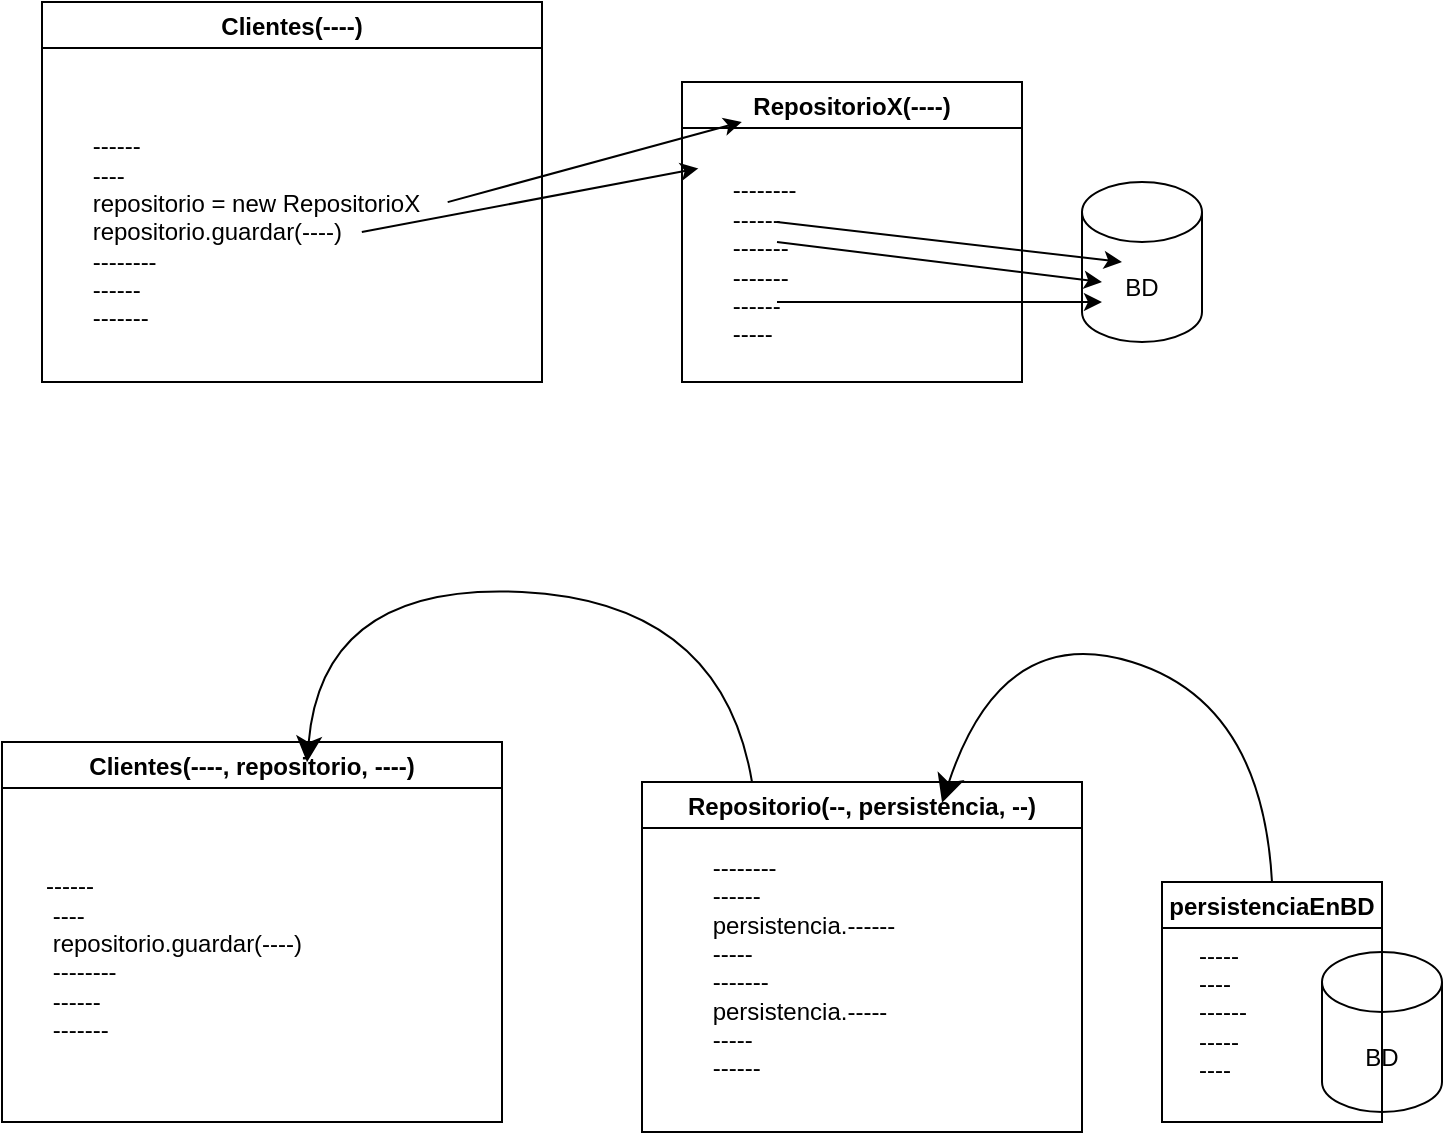 <mxfile version="17.4.2" type="device"><diagram id="sEb-FvbSFJvshFKZeRXC" name="Página-1"><mxGraphModel dx="1102" dy="827" grid="1" gridSize="10" guides="1" tooltips="1" connect="1" arrows="1" fold="1" page="1" pageScale="1" pageWidth="827" pageHeight="1169" math="0" shadow="0"><root><mxCell id="0"/><mxCell id="1" parent="0"/><mxCell id="HCdceqryUH6gBXA9QoZC-5" value="BD" style="shape=cylinder3;whiteSpace=wrap;html=1;boundedLbl=1;backgroundOutline=1;size=15;" parent="1" vertex="1"><mxGeometry x="630" y="120" width="60" height="80" as="geometry"/></mxCell><mxCell id="HCdceqryUH6gBXA9QoZC-1" value="Clientes(----)" style="swimlane;" parent="1" vertex="1"><mxGeometry x="110" y="30" width="250" height="190" as="geometry"/></mxCell><mxCell id="HCdceqryUH6gBXA9QoZC-2" value="&lt;br&gt;&amp;nbsp; &amp;nbsp; ------&lt;br&gt;&amp;nbsp; &amp;nbsp; ----&lt;br&gt;&amp;nbsp; &amp;nbsp; repositorio = new RepositorioX&lt;br&gt;&lt;div&gt;&amp;nbsp; &amp;nbsp; repositorio.guardar(----)&lt;/div&gt;&lt;div&gt;&amp;nbsp; &amp;nbsp; --------&lt;/div&gt;&lt;div&gt;&amp;nbsp; &amp;nbsp; ------&lt;/div&gt;&lt;div&gt;&amp;nbsp; &amp;nbsp; -------&lt;/div&gt;&lt;div&gt;&lt;br&gt;&lt;/div&gt;" style="text;html=1;align=left;verticalAlign=middle;resizable=0;points=[];autosize=1;strokeColor=none;fillColor=none;" parent="HCdceqryUH6gBXA9QoZC-1" vertex="1"><mxGeometry x="10" y="50" width="190" height="130" as="geometry"/></mxCell><mxCell id="HCdceqryUH6gBXA9QoZC-3" value="RepositorioX(----)" style="swimlane;" parent="1" vertex="1"><mxGeometry x="430" y="70" width="170" height="150" as="geometry"/></mxCell><mxCell id="HCdceqryUH6gBXA9QoZC-4" value="&lt;br&gt;&lt;div&gt;&amp;nbsp; &amp;nbsp; --------&lt;/div&gt;&lt;div&gt;&amp;nbsp; &amp;nbsp; ------&lt;/div&gt;&lt;div&gt;&amp;nbsp; &amp;nbsp; -------&lt;/div&gt;&lt;div&gt;&amp;nbsp; &amp;nbsp; -------&lt;/div&gt;&lt;div&gt;&lt;span&gt;&amp;nbsp; &amp;nbsp; ------&lt;/span&gt;&lt;br&gt;&lt;/div&gt;&lt;div&gt;&amp;nbsp; &amp;nbsp; -----&lt;/div&gt;&lt;div&gt;&lt;br&gt;&lt;/div&gt;" style="text;html=1;align=left;verticalAlign=middle;resizable=0;points=[];autosize=1;strokeColor=none;fillColor=none;" parent="HCdceqryUH6gBXA9QoZC-3" vertex="1"><mxGeometry x="10" y="30" width="60" height="120" as="geometry"/></mxCell><mxCell id="HCdceqryUH6gBXA9QoZC-15" value="" style="endArrow=classic;html=1;rounded=0;exitX=0.625;exitY=0.417;exitDx=0;exitDy=0;exitPerimeter=0;entryX=0.333;entryY=0.5;entryDx=0;entryDy=0;entryPerimeter=0;" parent="HCdceqryUH6gBXA9QoZC-3" source="HCdceqryUH6gBXA9QoZC-4" edge="1"><mxGeometry width="50" height="50" relative="1" as="geometry"><mxPoint x="50" y="79.98" as="sourcePoint"/><mxPoint x="209.98" y="100.02" as="targetPoint"/></mxGeometry></mxCell><mxCell id="HCdceqryUH6gBXA9QoZC-16" value="" style="endArrow=classic;html=1;rounded=0;exitX=0.625;exitY=0.667;exitDx=0;exitDy=0;exitPerimeter=0;entryX=0.333;entryY=0.5;entryDx=0;entryDy=0;entryPerimeter=0;" parent="HCdceqryUH6gBXA9QoZC-3" source="HCdceqryUH6gBXA9QoZC-4" edge="1"><mxGeometry width="50" height="50" relative="1" as="geometry"><mxPoint x="50" y="89.96" as="sourcePoint"/><mxPoint x="209.98" y="110" as="targetPoint"/></mxGeometry></mxCell><mxCell id="HCdceqryUH6gBXA9QoZC-6" value="Clientes(----, repositorio, ----)" style="swimlane;startSize=23;" parent="1" vertex="1"><mxGeometry x="90" y="400" width="250" height="190" as="geometry"/></mxCell><mxCell id="HCdceqryUH6gBXA9QoZC-7" value="&amp;nbsp; &amp;nbsp;------&lt;br&gt;&amp;nbsp; &amp;nbsp; ----&lt;br&gt;&lt;div&gt;&amp;nbsp; &amp;nbsp; repositorio.guardar(----)&lt;/div&gt;&lt;div&gt;&amp;nbsp; &amp;nbsp; --------&lt;/div&gt;&lt;div&gt;&amp;nbsp; &amp;nbsp; ------&lt;/div&gt;&lt;div&gt;&amp;nbsp; &amp;nbsp; -------&lt;/div&gt;&lt;div&gt;&lt;br&gt;&lt;/div&gt;" style="text;html=1;align=left;verticalAlign=middle;resizable=0;points=[];autosize=1;strokeColor=none;fillColor=none;" parent="HCdceqryUH6gBXA9QoZC-6" vertex="1"><mxGeometry x="10" y="65" width="150" height="100" as="geometry"/></mxCell><mxCell id="HCdceqryUH6gBXA9QoZC-8" value="Repositorio(--, persistencia, --)" style="swimlane;" parent="1" vertex="1"><mxGeometry x="410" y="420" width="220" height="175" as="geometry"/></mxCell><mxCell id="HCdceqryUH6gBXA9QoZC-9" value="&lt;span&gt;&amp;nbsp; &amp;nbsp; --------&lt;/span&gt;&lt;br&gt;&lt;div&gt;&amp;nbsp; &amp;nbsp; ------&lt;/div&gt;&lt;div&gt;&amp;nbsp; &amp;nbsp; persistencia.------&lt;/div&gt;&lt;div&gt;&amp;nbsp; &amp;nbsp; -----&lt;/div&gt;&lt;div&gt;&amp;nbsp; &amp;nbsp; -------&lt;/div&gt;&lt;div&gt;&amp;nbsp; &amp;nbsp; persistencia.-----&lt;/div&gt;&lt;div&gt;&amp;nbsp; &amp;nbsp; -----&lt;/div&gt;&lt;div&gt;&amp;nbsp; &amp;nbsp; ------&lt;/div&gt;&lt;div&gt;&lt;br&gt;&lt;/div&gt;" style="text;html=1;align=left;verticalAlign=middle;resizable=0;points=[];autosize=1;strokeColor=none;fillColor=none;" parent="HCdceqryUH6gBXA9QoZC-8" vertex="1"><mxGeometry x="20" y="35" width="120" height="130" as="geometry"/></mxCell><mxCell id="HCdceqryUH6gBXA9QoZC-10" value="BD" style="shape=cylinder3;whiteSpace=wrap;html=1;boundedLbl=1;backgroundOutline=1;size=15;" parent="1" vertex="1"><mxGeometry x="750" y="505" width="60" height="80" as="geometry"/></mxCell><mxCell id="HCdceqryUH6gBXA9QoZC-11" value="persistenciaEnBD" style="swimlane;" parent="1" vertex="1"><mxGeometry x="670" y="470" width="110" height="120" as="geometry"/></mxCell><mxCell id="HCdceqryUH6gBXA9QoZC-23" value="&lt;div style=&quot;text-align: left&quot;&gt;&lt;span&gt;-----&lt;/span&gt;&lt;/div&gt;&lt;div style=&quot;text-align: left&quot;&gt;&lt;span&gt;----&lt;/span&gt;&lt;/div&gt;&lt;div style=&quot;text-align: left&quot;&gt;&lt;span&gt;------&lt;/span&gt;&lt;/div&gt;&lt;div style=&quot;text-align: left&quot;&gt;&lt;span&gt;-----&lt;/span&gt;&lt;/div&gt;&lt;div style=&quot;text-align: left&quot;&gt;&lt;span&gt;----&lt;/span&gt;&lt;/div&gt;" style="text;html=1;align=center;verticalAlign=middle;resizable=0;points=[];autosize=1;strokeColor=none;fillColor=none;" parent="HCdceqryUH6gBXA9QoZC-11" vertex="1"><mxGeometry x="10" y="25" width="40" height="80" as="geometry"/></mxCell><mxCell id="HCdceqryUH6gBXA9QoZC-12" value="" style="endArrow=classic;html=1;rounded=0;exitX=1.015;exitY=0.385;exitDx=0;exitDy=0;exitPerimeter=0;entryX=0.176;entryY=0.133;entryDx=0;entryDy=0;entryPerimeter=0;" parent="1" source="HCdceqryUH6gBXA9QoZC-2" target="HCdceqryUH6gBXA9QoZC-3" edge="1"><mxGeometry width="50" height="50" relative="1" as="geometry"><mxPoint x="480" y="250" as="sourcePoint"/><mxPoint x="530" y="200" as="targetPoint"/></mxGeometry></mxCell><mxCell id="HCdceqryUH6gBXA9QoZC-13" value="" style="endArrow=classic;html=1;rounded=0;exitX=0.789;exitY=0.5;exitDx=0;exitDy=0;exitPerimeter=0;entryX=-0.03;entryY=0.11;entryDx=0;entryDy=0;entryPerimeter=0;" parent="1" source="HCdceqryUH6gBXA9QoZC-2" target="HCdceqryUH6gBXA9QoZC-4" edge="1"><mxGeometry width="50" height="50" relative="1" as="geometry"><mxPoint x="480" y="250" as="sourcePoint"/><mxPoint x="530" y="200" as="targetPoint"/></mxGeometry></mxCell><mxCell id="HCdceqryUH6gBXA9QoZC-14" value="" style="endArrow=classic;html=1;rounded=0;exitX=0.625;exitY=0.333;exitDx=0;exitDy=0;exitPerimeter=0;entryX=0.333;entryY=0.5;entryDx=0;entryDy=0;entryPerimeter=0;" parent="1" source="HCdceqryUH6gBXA9QoZC-4" target="HCdceqryUH6gBXA9QoZC-5" edge="1"><mxGeometry width="50" height="50" relative="1" as="geometry"><mxPoint x="480" y="250" as="sourcePoint"/><mxPoint x="620" y="200" as="targetPoint"/></mxGeometry></mxCell><mxCell id="HCdceqryUH6gBXA9QoZC-18" value="" style="curved=1;endArrow=classic;html=1;rounded=0;exitX=0.5;exitY=0;exitDx=0;exitDy=0;endSize=11;entryX=0.682;entryY=0.059;entryDx=0;entryDy=0;entryPerimeter=0;" parent="1" source="HCdceqryUH6gBXA9QoZC-11" target="HCdceqryUH6gBXA9QoZC-8" edge="1"><mxGeometry width="50" height="50" relative="1" as="geometry"><mxPoint x="720" y="430" as="sourcePoint"/><mxPoint x="560" y="420" as="targetPoint"/><Array as="points"><mxPoint x="720" y="380"/><mxPoint x="590" y="340"/></Array></mxGeometry></mxCell><mxCell id="HCdceqryUH6gBXA9QoZC-19" value="" style="curved=1;endArrow=classic;html=1;rounded=0;entryX=0.61;entryY=0.053;entryDx=0;entryDy=0;entryPerimeter=0;exitX=0.25;exitY=0;exitDx=0;exitDy=0;endSize=10;" parent="1" source="HCdceqryUH6gBXA9QoZC-8" target="HCdceqryUH6gBXA9QoZC-6" edge="1"><mxGeometry width="50" height="50" relative="1" as="geometry"><mxPoint x="485" y="420" as="sourcePoint"/><mxPoint x="320.04" y="370" as="targetPoint"/><Array as="points"><mxPoint x="450" y="330"/><mxPoint x="250" y="320"/></Array></mxGeometry></mxCell></root></mxGraphModel></diagram></mxfile>